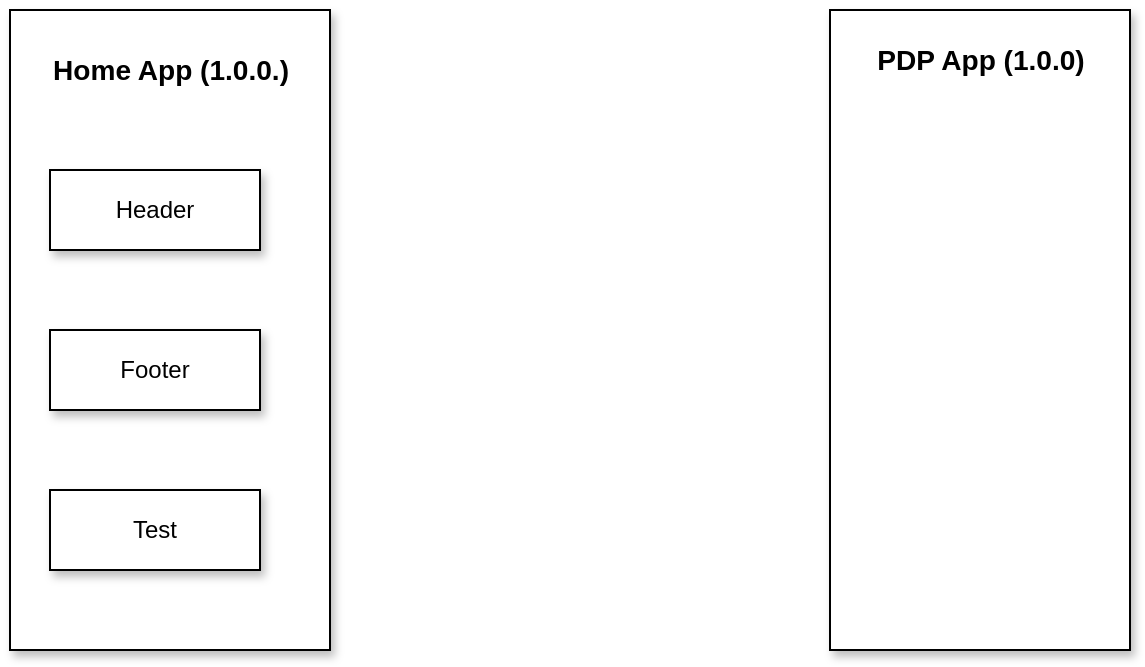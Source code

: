 <mxfile>
    <diagram id="el_PdDxyOf47wyVkJjOZ" name="Page-1">
        <mxGraphModel dx="771" dy="505" grid="1" gridSize="10" guides="1" tooltips="1" connect="1" arrows="1" fold="1" page="1" pageScale="1" pageWidth="850" pageHeight="1100" math="0" shadow="0">
            <root>
                <mxCell id="0"/>
                <mxCell id="1" parent="0"/>
                <mxCell id="2" value="" style="whiteSpace=wrap;html=1;shadow=1;align=center;fontFamily=Helvetica;fontStyle=0" vertex="1" parent="1">
                    <mxGeometry x="40" y="80" width="160" height="320" as="geometry"/>
                </mxCell>
                <mxCell id="4" value="Header" style="whiteSpace=wrap;html=1;shadow=1;" vertex="1" parent="1">
                    <mxGeometry x="60" y="160" width="105" height="40" as="geometry"/>
                </mxCell>
                <mxCell id="5" value="Footer" style="whiteSpace=wrap;html=1;shadow=1;" vertex="1" parent="1">
                    <mxGeometry x="60" y="240" width="105" height="40" as="geometry"/>
                </mxCell>
                <mxCell id="6" value="Test" style="whiteSpace=wrap;html=1;shadow=1;" vertex="1" parent="1">
                    <mxGeometry x="60" y="320" width="105" height="40" as="geometry"/>
                </mxCell>
                <mxCell id="7" value="&lt;h3&gt;&lt;b&gt;Home App (1.0.0.)&lt;/b&gt;&lt;/h3&gt;" style="text;html=1;align=center;verticalAlign=middle;resizable=0;points=[];autosize=1;strokeColor=none;fontFamily=Helvetica;" vertex="1" parent="1">
                    <mxGeometry x="55" y="85" width="130" height="50" as="geometry"/>
                </mxCell>
                <mxCell id="8" value="" style="whiteSpace=wrap;html=1;shadow=1;align=center;fontFamily=Helvetica;fontStyle=0" vertex="1" parent="1">
                    <mxGeometry x="450" y="80" width="150" height="320" as="geometry"/>
                </mxCell>
                <mxCell id="9" value="&lt;h3&gt;&lt;b&gt;PDP App (1.0.0)&lt;/b&gt;&lt;/h3&gt;" style="text;html=1;resizable=0;autosize=1;align=center;verticalAlign=middle;points=[];fillColor=none;strokeColor=none;rounded=0;shadow=1;fontFamily=Helvetica;" vertex="1" parent="1">
                    <mxGeometry x="465" y="80" width="120" height="50" as="geometry"/>
                </mxCell>
            </root>
        </mxGraphModel>
    </diagram>
    <diagram id="SSHfYuBgH0OpuLUEDguS" name="NPM">
        <mxGraphModel dx="1101" dy="721" grid="1" gridSize="10" guides="1" tooltips="1" connect="1" arrows="1" fold="1" page="1" pageScale="1" pageWidth="850" pageHeight="1100" math="0" shadow="0">
            <root>
                <mxCell id="WJS2riphXpo4QXTbOkA--0"/>
                <mxCell id="WJS2riphXpo4QXTbOkA--1" parent="WJS2riphXpo4QXTbOkA--0"/>
                <mxCell id="Pq_qiF9_6TxxnNLu2BVz-15" style="edgeStyle=none;html=1;entryX=0.25;entryY=0;entryDx=0;entryDy=0;fontFamily=Helvetica;" edge="1" parent="WJS2riphXpo4QXTbOkA--1" source="Pq_qiF9_6TxxnNLu2BVz-0" target="Pq_qiF9_6TxxnNLu2BVz-7">
                    <mxGeometry relative="1" as="geometry">
                        <Array as="points">
                            <mxPoint x="320" y="240"/>
                        </Array>
                    </mxGeometry>
                </mxCell>
                <mxCell id="Pq_qiF9_6TxxnNLu2BVz-0" value="" style="whiteSpace=wrap;html=1;shadow=1;align=center;fontFamily=Helvetica;fontStyle=0" vertex="1" parent="WJS2riphXpo4QXTbOkA--1">
                    <mxGeometry x="40" y="80" width="160" height="320" as="geometry"/>
                </mxCell>
                <mxCell id="Pq_qiF9_6TxxnNLu2BVz-4" value="&lt;h3&gt;&lt;b&gt;Home App (1.0.1.)&lt;/b&gt;&lt;/h3&gt;" style="text;html=1;align=center;verticalAlign=middle;resizable=0;points=[];autosize=1;strokeColor=none;fontFamily=Helvetica;" vertex="1" parent="WJS2riphXpo4QXTbOkA--1">
                    <mxGeometry x="55" y="85" width="130" height="50" as="geometry"/>
                </mxCell>
                <mxCell id="Pq_qiF9_6TxxnNLu2BVz-14" style="edgeStyle=none;html=1;entryX=0.75;entryY=0;entryDx=0;entryDy=0;fontFamily=Helvetica;" edge="1" parent="WJS2riphXpo4QXTbOkA--1" source="Pq_qiF9_6TxxnNLu2BVz-5" target="Pq_qiF9_6TxxnNLu2BVz-7">
                    <mxGeometry relative="1" as="geometry">
                        <Array as="points">
                            <mxPoint x="400" y="240"/>
                        </Array>
                    </mxGeometry>
                </mxCell>
                <mxCell id="Pq_qiF9_6TxxnNLu2BVz-5" value="" style="whiteSpace=wrap;html=1;shadow=1;align=center;fontFamily=Helvetica;fontStyle=0" vertex="1" parent="WJS2riphXpo4QXTbOkA--1">
                    <mxGeometry x="520" y="80" width="150" height="320" as="geometry"/>
                </mxCell>
                <mxCell id="Pq_qiF9_6TxxnNLu2BVz-6" value="&lt;h3&gt;&lt;b&gt;PDP App (1.0.1)&lt;/b&gt;&lt;/h3&gt;" style="text;html=1;resizable=0;autosize=1;align=center;verticalAlign=middle;points=[];fillColor=none;strokeColor=none;rounded=0;shadow=1;fontFamily=Helvetica;" vertex="1" parent="WJS2riphXpo4QXTbOkA--1">
                    <mxGeometry x="536" y="80" width="120" height="50" as="geometry"/>
                </mxCell>
                <mxCell id="Pq_qiF9_6TxxnNLu2BVz-7" value="" style="whiteSpace=wrap;html=1;shadow=1;align=center;fontFamily=Helvetica;fontStyle=0" vertex="1" parent="WJS2riphXpo4QXTbOkA--1">
                    <mxGeometry x="280" y="275" width="160" height="285" as="geometry"/>
                </mxCell>
                <mxCell id="Pq_qiF9_6TxxnNLu2BVz-8" value="&lt;h3&gt;&lt;b&gt;NPM library (1.0.1)&lt;/b&gt;&lt;/h3&gt;" style="text;html=1;resizable=0;autosize=1;align=center;verticalAlign=middle;points=[];fillColor=none;strokeColor=none;rounded=0;shadow=1;fontFamily=Helvetica;" vertex="1" parent="WJS2riphXpo4QXTbOkA--1">
                    <mxGeometry x="290" y="280" width="140" height="50" as="geometry"/>
                </mxCell>
                <mxCell id="Pq_qiF9_6TxxnNLu2BVz-10" value="Header" style="whiteSpace=wrap;html=1;shadow=1;" vertex="1" parent="WJS2riphXpo4QXTbOkA--1">
                    <mxGeometry x="307.5" y="330" width="105" height="40" as="geometry"/>
                </mxCell>
                <mxCell id="Pq_qiF9_6TxxnNLu2BVz-11" value="Footer" style="whiteSpace=wrap;html=1;shadow=1;" vertex="1" parent="WJS2riphXpo4QXTbOkA--1">
                    <mxGeometry x="307.5" y="410" width="105" height="40" as="geometry"/>
                </mxCell>
                <mxCell id="Pq_qiF9_6TxxnNLu2BVz-12" value="Test" style="whiteSpace=wrap;html=1;shadow=1;" vertex="1" parent="WJS2riphXpo4QXTbOkA--1">
                    <mxGeometry x="307.5" y="490" width="105" height="40" as="geometry"/>
                </mxCell>
                <mxCell id="Pq_qiF9_6TxxnNLu2BVz-16" value="After some changes we will update the verison from npm library and other teams will have to update that version to use it" style="text;html=1;align=center;verticalAlign=middle;resizable=0;points=[];autosize=1;strokeColor=none;fontFamily=Helvetica;" vertex="1" parent="WJS2riphXpo4QXTbOkA--1">
                    <mxGeometry x="40" y="30" width="660" height="20" as="geometry"/>
                </mxCell>
            </root>
        </mxGraphModel>
    </diagram>
    <diagram id="SX6G19j-jkuly-gbfEy_" name="Assest store (use immediately))">
        <mxGraphModel dx="1101" dy="721" grid="1" gridSize="10" guides="1" tooltips="1" connect="1" arrows="1" fold="1" page="1" pageScale="1" pageWidth="850" pageHeight="1100" math="0" shadow="0">
            <root>
                <mxCell id="9pEdRtRdpyaRVf_YxJJi-0"/>
                <mxCell id="9pEdRtRdpyaRVf_YxJJi-1" parent="9pEdRtRdpyaRVf_YxJJi-0"/>
                <mxCell id="9pEdRtRdpyaRVf_YxJJi-16" style="edgeStyle=none;html=1;exitX=1;exitY=0.75;exitDx=0;exitDy=0;entryX=0;entryY=0.5;entryDx=0;entryDy=0;fontFamily=Helvetica;" edge="1" parent="9pEdRtRdpyaRVf_YxJJi-1" source="9pEdRtRdpyaRVf_YxJJi-2" target="9pEdRtRdpyaRVf_YxJJi-15">
                    <mxGeometry relative="1" as="geometry"/>
                </mxCell>
                <mxCell id="9pEdRtRdpyaRVf_YxJJi-2" value="" style="whiteSpace=wrap;html=1;shadow=1;align=center;fontFamily=Helvetica;fontStyle=0" vertex="1" parent="9pEdRtRdpyaRVf_YxJJi-1">
                    <mxGeometry x="40" y="200" width="160" height="320" as="geometry"/>
                </mxCell>
                <mxCell id="9pEdRtRdpyaRVf_YxJJi-6" value="&lt;h3&gt;&lt;b&gt;Home App (1.0.0.)&lt;/b&gt;&lt;/h3&gt;" style="text;html=1;align=center;verticalAlign=middle;resizable=0;points=[];autosize=1;strokeColor=none;fontFamily=Helvetica;" vertex="1" parent="9pEdRtRdpyaRVf_YxJJi-1">
                    <mxGeometry x="55" y="205" width="130" height="50" as="geometry"/>
                </mxCell>
                <mxCell id="9pEdRtRdpyaRVf_YxJJi-19" style="edgeStyle=none;html=1;entryX=1;entryY=0.5;entryDx=0;entryDy=0;fontFamily=Helvetica;exitX=0;exitY=0.75;exitDx=0;exitDy=0;" edge="1" parent="9pEdRtRdpyaRVf_YxJJi-1" source="9pEdRtRdpyaRVf_YxJJi-7" target="9pEdRtRdpyaRVf_YxJJi-15">
                    <mxGeometry relative="1" as="geometry"/>
                </mxCell>
                <mxCell id="9pEdRtRdpyaRVf_YxJJi-7" value="" style="whiteSpace=wrap;html=1;shadow=1;align=center;fontFamily=Helvetica;fontStyle=0" vertex="1" parent="9pEdRtRdpyaRVf_YxJJi-1">
                    <mxGeometry x="530" y="200" width="150" height="320" as="geometry"/>
                </mxCell>
                <mxCell id="9pEdRtRdpyaRVf_YxJJi-8" value="&lt;h3&gt;&lt;b&gt;PDP App (1.0.0)&lt;/b&gt;&lt;/h3&gt;" style="text;html=1;resizable=0;autosize=1;align=center;verticalAlign=middle;points=[];fillColor=none;strokeColor=none;rounded=0;shadow=1;fontFamily=Helvetica;" vertex="1" parent="9pEdRtRdpyaRVf_YxJJi-1">
                    <mxGeometry x="545" y="200" width="120" height="50" as="geometry"/>
                </mxCell>
                <mxCell id="9pEdRtRdpyaRVf_YxJJi-14" style="edgeStyle=none;html=1;exitX=1;exitY=0.25;exitDx=0;exitDy=0;entryX=0.5;entryY=0;entryDx=0;entryDy=0;fontFamily=Helvetica;" edge="1" parent="9pEdRtRdpyaRVf_YxJJi-1" source="9pEdRtRdpyaRVf_YxJJi-9" target="9pEdRtRdpyaRVf_YxJJi-13">
                    <mxGeometry relative="1" as="geometry">
                        <Array as="points">
                            <mxPoint x="460" y="110"/>
                        </Array>
                    </mxGeometry>
                </mxCell>
                <mxCell id="9pEdRtRdpyaRVf_YxJJi-9" value="" style="whiteSpace=wrap;html=1;shadow=1;align=center;fontFamily=Helvetica;fontStyle=0" vertex="1" parent="9pEdRtRdpyaRVf_YxJJi-1">
                    <mxGeometry x="220" y="40" width="160" height="280" as="geometry"/>
                </mxCell>
                <mxCell id="9pEdRtRdpyaRVf_YxJJi-10" value="&lt;h3&gt;Header/Footer&lt;/h3&gt;&lt;div&gt;Project&lt;/div&gt;" style="text;html=1;align=center;verticalAlign=middle;resizable=0;points=[];autosize=1;strokeColor=none;fontFamily=Helvetica;" vertex="1" parent="9pEdRtRdpyaRVf_YxJJi-1">
                    <mxGeometry x="245" y="40" width="110" height="60" as="geometry"/>
                </mxCell>
                <mxCell id="9pEdRtRdpyaRVf_YxJJi-11" value="Header" style="whiteSpace=wrap;html=1;shadow=1;" vertex="1" parent="9pEdRtRdpyaRVf_YxJJi-1">
                    <mxGeometry x="240" y="120" width="105" height="40" as="geometry"/>
                </mxCell>
                <mxCell id="9pEdRtRdpyaRVf_YxJJi-12" value="Footer" style="whiteSpace=wrap;html=1;shadow=1;" vertex="1" parent="9pEdRtRdpyaRVf_YxJJi-1">
                    <mxGeometry x="240" y="200" width="105" height="40" as="geometry"/>
                </mxCell>
                <mxCell id="9pEdRtRdpyaRVf_YxJJi-13" value="S3 Artifacts" style="whiteSpace=wrap;html=1;shadow=1;fontFamily=Helvetica;align=center;" vertex="1" parent="9pEdRtRdpyaRVf_YxJJi-1">
                    <mxGeometry x="400" y="140" width="120" height="60" as="geometry"/>
                </mxCell>
                <mxCell id="9pEdRtRdpyaRVf_YxJJi-18" style="edgeStyle=none;html=1;entryX=0.5;entryY=1;entryDx=0;entryDy=0;fontFamily=Helvetica;exitX=0.5;exitY=0;exitDx=0;exitDy=0;" edge="1" parent="9pEdRtRdpyaRVf_YxJJi-1" source="9pEdRtRdpyaRVf_YxJJi-15" target="9pEdRtRdpyaRVf_YxJJi-13">
                    <mxGeometry relative="1" as="geometry">
                        <Array as="points">
                            <mxPoint x="340" y="360"/>
                            <mxPoint x="460" y="360"/>
                        </Array>
                    </mxGeometry>
                </mxCell>
                <mxCell id="9pEdRtRdpyaRVf_YxJJi-15" value="Shim library" style="whiteSpace=wrap;html=1;shadow=1;fontFamily=Helvetica;align=center;" vertex="1" parent="9pEdRtRdpyaRVf_YxJJi-1">
                    <mxGeometry x="280" y="410" width="120" height="60" as="geometry"/>
                </mxCell>
            </root>
        </mxGraphModel>
    </diagram>
    <diagram id="aWGgQSEc6F_TsE6XFbzR" name="Module federation">
        <mxGraphModel dx="771" dy="505" grid="1" gridSize="10" guides="1" tooltips="1" connect="1" arrows="1" fold="1" page="1" pageScale="1" pageWidth="850" pageHeight="1100" math="0" shadow="0">
            <root>
                <mxCell id="771Yn3lX_cXq89pIKXGP-0"/>
                <mxCell id="771Yn3lX_cXq89pIKXGP-1" parent="771Yn3lX_cXq89pIKXGP-0"/>
                <mxCell id="l85H2AFoT9wQ_lTlbU2U-0" value="" style="whiteSpace=wrap;html=1;shadow=1;align=center;fontFamily=Helvetica;fontStyle=0" vertex="1" parent="771Yn3lX_cXq89pIKXGP-1">
                    <mxGeometry x="40" y="80" width="160" height="320" as="geometry"/>
                </mxCell>
                <mxCell id="l85H2AFoT9wQ_lTlbU2U-1" value="Header" style="whiteSpace=wrap;html=1;shadow=1;" vertex="1" parent="771Yn3lX_cXq89pIKXGP-1">
                    <mxGeometry x="60" y="160" width="105" height="40" as="geometry"/>
                </mxCell>
                <mxCell id="l85H2AFoT9wQ_lTlbU2U-2" value="Footer" style="whiteSpace=wrap;html=1;shadow=1;" vertex="1" parent="771Yn3lX_cXq89pIKXGP-1">
                    <mxGeometry x="60" y="240" width="105" height="40" as="geometry"/>
                </mxCell>
                <mxCell id="l85H2AFoT9wQ_lTlbU2U-3" value="Test" style="whiteSpace=wrap;html=1;shadow=1;" vertex="1" parent="771Yn3lX_cXq89pIKXGP-1">
                    <mxGeometry x="60" y="320" width="105" height="40" as="geometry"/>
                </mxCell>
                <mxCell id="l85H2AFoT9wQ_lTlbU2U-4" value="&lt;h3&gt;&lt;b&gt;Home App (1.0.0.)&lt;/b&gt;&lt;/h3&gt;" style="text;html=1;align=center;verticalAlign=middle;resizable=0;points=[];autosize=1;strokeColor=none;fontFamily=Helvetica;" vertex="1" parent="771Yn3lX_cXq89pIKXGP-1">
                    <mxGeometry x="55" y="85" width="130" height="50" as="geometry"/>
                </mxCell>
                <mxCell id="l85H2AFoT9wQ_lTlbU2U-7" style="edgeStyle=none;html=1;fontFamily=Helvetica;exitX=-0.027;exitY=0.122;exitDx=0;exitDy=0;exitPerimeter=0;" edge="1" parent="771Yn3lX_cXq89pIKXGP-1" source="l85H2AFoT9wQ_lTlbU2U-5" target="l85H2AFoT9wQ_lTlbU2U-1">
                    <mxGeometry relative="1" as="geometry">
                        <Array as="points">
                            <mxPoint x="280" y="119"/>
                            <mxPoint x="280" y="181"/>
                        </Array>
                    </mxGeometry>
                </mxCell>
                <mxCell id="l85H2AFoT9wQ_lTlbU2U-8" style="edgeStyle=none;html=1;exitX=0;exitY=0.25;exitDx=0;exitDy=0;entryX=1;entryY=0.5;entryDx=0;entryDy=0;fontFamily=Helvetica;" edge="1" parent="771Yn3lX_cXq89pIKXGP-1" source="l85H2AFoT9wQ_lTlbU2U-5" target="l85H2AFoT9wQ_lTlbU2U-2">
                    <mxGeometry relative="1" as="geometry">
                        <Array as="points">
                            <mxPoint x="320" y="160"/>
                            <mxPoint x="320" y="260"/>
                        </Array>
                    </mxGeometry>
                </mxCell>
                <mxCell id="l85H2AFoT9wQ_lTlbU2U-9" style="edgeStyle=none;html=1;entryX=1;entryY=0.5;entryDx=0;entryDy=0;fontFamily=Helvetica;exitX=-0.019;exitY=0.375;exitDx=0;exitDy=0;exitPerimeter=0;" edge="1" parent="771Yn3lX_cXq89pIKXGP-1" source="l85H2AFoT9wQ_lTlbU2U-5" target="l85H2AFoT9wQ_lTlbU2U-3">
                    <mxGeometry relative="1" as="geometry">
                        <Array as="points">
                            <mxPoint x="360" y="200"/>
                            <mxPoint x="360" y="340"/>
                        </Array>
                    </mxGeometry>
                </mxCell>
                <mxCell id="l85H2AFoT9wQ_lTlbU2U-5" value="" style="whiteSpace=wrap;html=1;shadow=1;align=center;fontFamily=Helvetica;fontStyle=0" vertex="1" parent="771Yn3lX_cXq89pIKXGP-1">
                    <mxGeometry x="430" y="80" width="160" height="320" as="geometry"/>
                </mxCell>
                <mxCell id="l85H2AFoT9wQ_lTlbU2U-6" value="&lt;h3&gt;&lt;b&gt;PDP App (1.0.0)&lt;/b&gt;&lt;/h3&gt;" style="text;html=1;resizable=0;autosize=1;align=center;verticalAlign=middle;points=[];fillColor=none;strokeColor=none;rounded=0;shadow=1;fontFamily=Helvetica;" vertex="1" parent="771Yn3lX_cXq89pIKXGP-1">
                    <mxGeometry x="465" y="80" width="120" height="50" as="geometry"/>
                </mxCell>
            </root>
        </mxGraphModel>
    </diagram>
</mxfile>